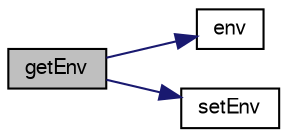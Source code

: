 digraph "getEnv"
{
  bgcolor="transparent";
  edge [fontname="FreeSans",fontsize="10",labelfontname="FreeSans",labelfontsize="10"];
  node [fontname="FreeSans",fontsize="10",shape=record];
  rankdir="LR";
  Node82628 [label="getEnv",height=0.2,width=0.4,color="black", fillcolor="grey75", style="filled", fontcolor="black"];
  Node82628 -> Node82629 [color="midnightblue",fontsize="10",style="solid",fontname="FreeSans"];
  Node82629 [label="env",height=0.2,width=0.4,color="black",URL="$a21124.html#a1565529ae462fb185c7b8e0309de873f",tooltip="Return true if environment variable of given name is defined. "];
  Node82628 -> Node82630 [color="midnightblue",fontsize="10",style="solid",fontname="FreeSans"];
  Node82630 [label="setEnv",height=0.2,width=0.4,color="black",URL="$a21124.html#a0cc74ccdbac73015b52fc2886eed0ac2",tooltip="Set an environment variable. "];
}
